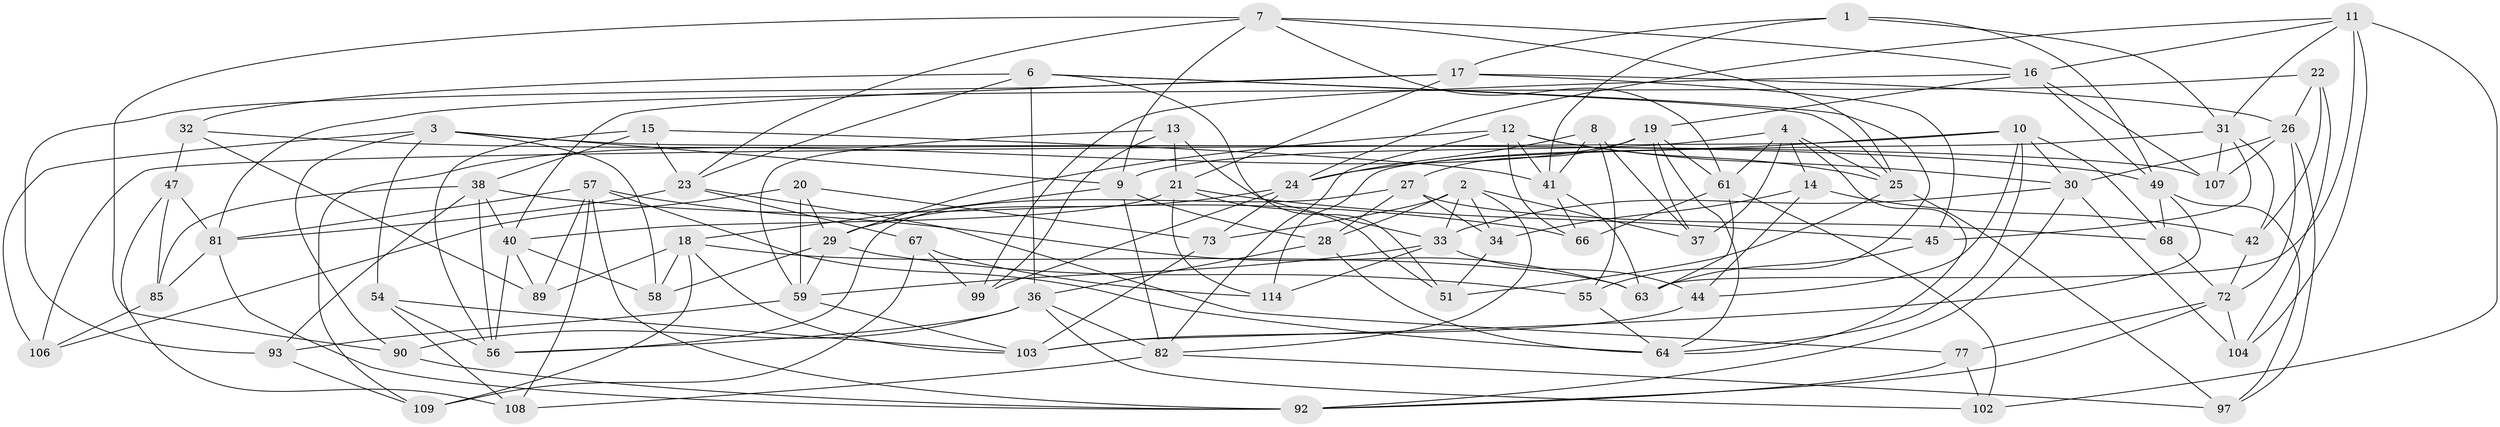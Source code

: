 // Generated by graph-tools (version 1.1) at 2025/24/03/03/25 07:24:29]
// undirected, 76 vertices, 191 edges
graph export_dot {
graph [start="1"]
  node [color=gray90,style=filled];
  1;
  2 [super="+5"];
  3 [super="+78"];
  4 [super="+86"];
  6 [super="+53"];
  7 [super="+76"];
  8;
  9 [super="+43"];
  10 [super="+50"];
  11 [super="+105"];
  12 [super="+52"];
  13;
  14;
  15;
  16 [super="+60"];
  17 [super="+88"];
  18 [super="+94"];
  19 [super="+100"];
  20;
  21 [super="+48"];
  22;
  23 [super="+84"];
  24 [super="+39"];
  25 [super="+35"];
  26 [super="+69"];
  27 [super="+80"];
  28 [super="+62"];
  29 [super="+98"];
  30 [super="+110"];
  31 [super="+87"];
  32;
  33 [super="+65"];
  34;
  36 [super="+70"];
  37;
  38 [super="+83"];
  40 [super="+46"];
  41 [super="+74"];
  42;
  44;
  45;
  47;
  49 [super="+116"];
  51;
  54;
  55;
  56 [super="+115"];
  57 [super="+79"];
  58;
  59 [super="+75"];
  61 [super="+71"];
  63 [super="+95"];
  64 [super="+113"];
  66;
  67;
  68;
  72 [super="+96"];
  73;
  77;
  81 [super="+91"];
  82 [super="+101"];
  85;
  89;
  90;
  92 [super="+112"];
  93;
  97;
  99;
  102;
  103 [super="+111"];
  104;
  106;
  107;
  108;
  109;
  114;
  1 -- 31;
  1 -- 17;
  1 -- 41;
  1 -- 49;
  2 -- 34;
  2 -- 82;
  2 -- 73;
  2 -- 37;
  2 -- 33;
  2 -- 28;
  3 -- 107;
  3 -- 9;
  3 -- 58;
  3 -- 90;
  3 -- 54;
  3 -- 106;
  4 -- 25;
  4 -- 64;
  4 -- 37;
  4 -- 14;
  4 -- 9;
  4 -- 61;
  6 -- 32;
  6 -- 55;
  6 -- 36;
  6 -- 25;
  6 -- 51;
  6 -- 23;
  7 -- 9;
  7 -- 25;
  7 -- 90;
  7 -- 61;
  7 -- 16;
  7 -- 23;
  8 -- 24;
  8 -- 37;
  8 -- 55;
  8 -- 41;
  9 -- 28;
  9 -- 18;
  9 -- 82;
  10 -- 68;
  10 -- 24;
  10 -- 44;
  10 -- 106;
  10 -- 30;
  10 -- 64;
  11 -- 16;
  11 -- 104;
  11 -- 63;
  11 -- 102;
  11 -- 31;
  11 -- 24;
  12 -- 29;
  12 -- 30;
  12 -- 25;
  12 -- 82;
  12 -- 66;
  12 -- 41;
  13 -- 33;
  13 -- 99;
  13 -- 21;
  13 -- 59;
  14 -- 42;
  14 -- 34;
  14 -- 44;
  15 -- 41;
  15 -- 23;
  15 -- 56;
  15 -- 38;
  16 -- 19;
  16 -- 99;
  16 -- 107;
  16 -- 49;
  17 -- 93;
  17 -- 40;
  17 -- 26;
  17 -- 21;
  17 -- 45;
  18 -- 109;
  18 -- 58;
  18 -- 89;
  18 -- 103;
  18 -- 63;
  19 -- 109;
  19 -- 64;
  19 -- 27;
  19 -- 37;
  19 -- 61;
  20 -- 73;
  20 -- 106;
  20 -- 29;
  20 -- 59;
  21 -- 45;
  21 -- 40;
  21 -- 114;
  21 -- 51;
  22 -- 26;
  22 -- 42;
  22 -- 104;
  22 -- 81;
  23 -- 77;
  23 -- 67;
  23 -- 81;
  24 -- 29;
  24 -- 73;
  24 -- 99;
  25 -- 51;
  25 -- 97;
  26 -- 72;
  26 -- 97;
  26 -- 107;
  26 -- 30;
  27 -- 68;
  27 -- 34;
  27 -- 28 [weight=2];
  27 -- 56;
  28 -- 64;
  28 -- 36;
  29 -- 55;
  29 -- 58;
  29 -- 59;
  30 -- 104;
  30 -- 33;
  30 -- 92;
  31 -- 114;
  31 -- 42;
  31 -- 107;
  31 -- 45;
  32 -- 89;
  32 -- 49;
  32 -- 47;
  33 -- 114;
  33 -- 59;
  33 -- 44;
  34 -- 51;
  36 -- 56;
  36 -- 82;
  36 -- 90;
  36 -- 102;
  38 -- 66;
  38 -- 93;
  38 -- 40;
  38 -- 56;
  38 -- 85;
  40 -- 56;
  40 -- 89;
  40 -- 58;
  41 -- 66;
  41 -- 63;
  42 -- 72;
  44 -- 103;
  45 -- 63;
  47 -- 81;
  47 -- 85;
  47 -- 108;
  49 -- 97;
  49 -- 103;
  49 -- 68;
  54 -- 56;
  54 -- 108;
  54 -- 103;
  55 -- 64;
  57 -- 108;
  57 -- 92;
  57 -- 64;
  57 -- 81;
  57 -- 89;
  57 -- 63;
  59 -- 103;
  59 -- 93;
  61 -- 63;
  61 -- 102;
  61 -- 66;
  67 -- 109;
  67 -- 99;
  67 -- 114;
  68 -- 72;
  72 -- 77;
  72 -- 104;
  72 -- 92;
  73 -- 103;
  77 -- 102;
  77 -- 92;
  81 -- 92;
  81 -- 85;
  82 -- 97;
  82 -- 108;
  85 -- 106;
  90 -- 92;
  93 -- 109;
}
